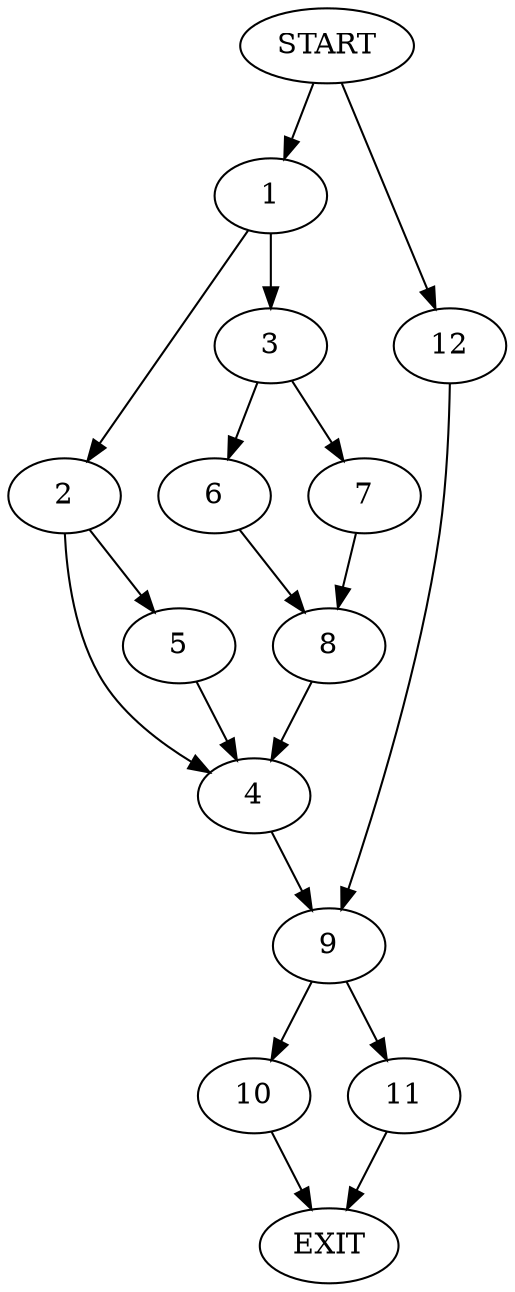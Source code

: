 digraph {
0 [label="START"]
13 [label="EXIT"]
0 -> 1
1 -> 2
1 -> 3
2 -> 4
2 -> 5
3 -> 6
3 -> 7
7 -> 8
6 -> 8
8 -> 4
4 -> 9
5 -> 4
9 -> 10
9 -> 11
0 -> 12
12 -> 9
10 -> 13
11 -> 13
}

